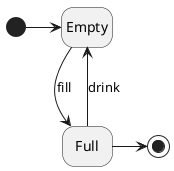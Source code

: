 @startuml

hide empty description

[*] -> Empty

Empty --> Full : fill
Full --> Empty : drink

Full -> [*]

@enduml
